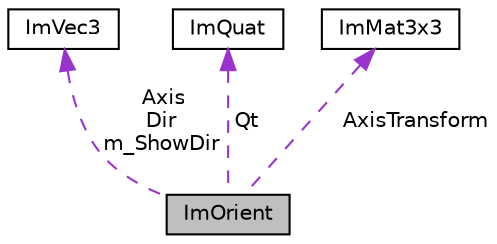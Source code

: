 digraph "ImOrient"
{
 // LATEX_PDF_SIZE
  edge [fontname="Helvetica",fontsize="10",labelfontname="Helvetica",labelfontsize="10"];
  node [fontname="Helvetica",fontsize="10",shape=record];
  Node1 [label="ImOrient",height=0.2,width=0.4,color="black", fillcolor="grey75", style="filled", fontcolor="black",tooltip=" "];
  Node2 -> Node1 [dir="back",color="darkorchid3",fontsize="10",style="dashed",label=" Axis\nDir\nm_ShowDir" ,fontname="Helvetica"];
  Node2 [label="ImVec3",height=0.2,width=0.4,color="black", fillcolor="white", style="filled",URL="$struct_im_vec3.html",tooltip=" "];
  Node3 -> Node1 [dir="back",color="darkorchid3",fontsize="10",style="dashed",label=" Qt" ,fontname="Helvetica"];
  Node3 [label="ImQuat",height=0.2,width=0.4,color="black", fillcolor="white", style="filled",URL="$struct_im_quat.html",tooltip=" "];
  Node4 -> Node1 [dir="back",color="darkorchid3",fontsize="10",style="dashed",label=" AxisTransform" ,fontname="Helvetica"];
  Node4 [label="ImMat3x3",height=0.2,width=0.4,color="black", fillcolor="white", style="filled",URL="$struct_im_mat3x3.html",tooltip=" "];
}
